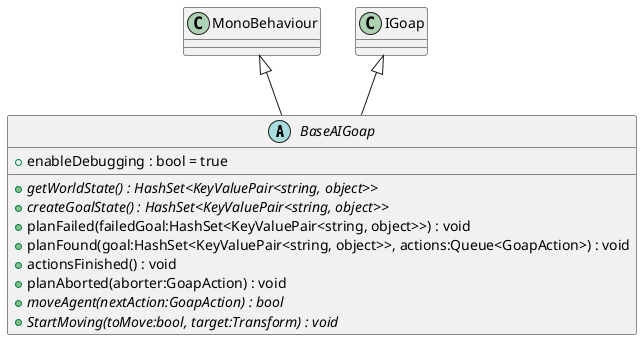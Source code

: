 @startuml
abstract class BaseAIGoap {
    + enableDebugging : bool = true
    + {abstract} getWorldState() : HashSet<KeyValuePair<string, object>>
    + {abstract} createGoalState() : HashSet<KeyValuePair<string, object>>
    + planFailed(failedGoal:HashSet<KeyValuePair<string, object>>) : void
    + planFound(goal:HashSet<KeyValuePair<string, object>>, actions:Queue<GoapAction>) : void
    + actionsFinished() : void
    + planAborted(aborter:GoapAction) : void
    + {abstract} moveAgent(nextAction:GoapAction) : bool
    + {abstract} StartMoving(toMove:bool, target:Transform) : void
}
MonoBehaviour <|-- BaseAIGoap
IGoap <|-- BaseAIGoap
@enduml
